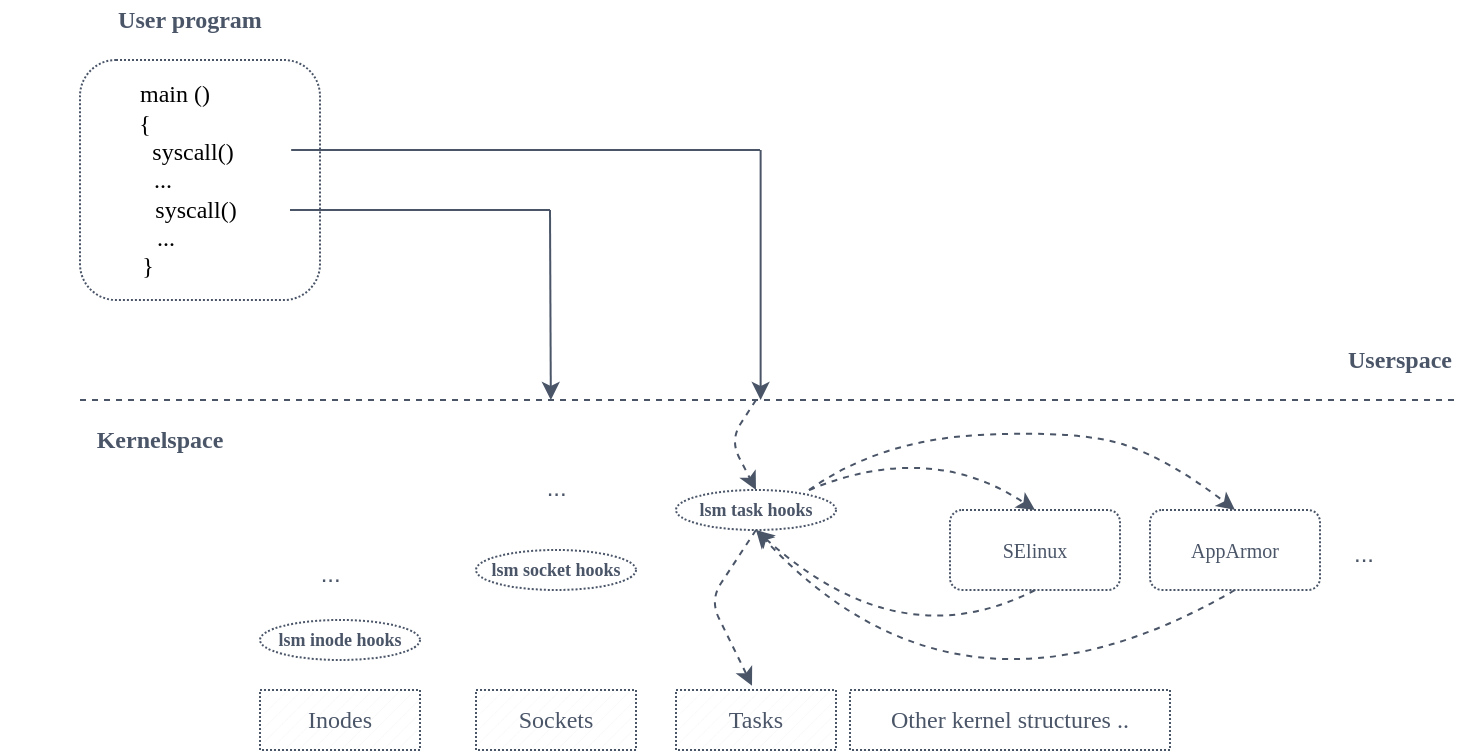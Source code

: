 <mxfile version="13.7.4" type="google"><diagram id="0brpkZwbTc6vf-aFSqWg" name="Page-1"><mxGraphModel dx="1038" dy="548" grid="1" gridSize="5" guides="1" tooltips="1" connect="1" arrows="1" fold="1" page="1" pageScale="1" pageWidth="827" pageHeight="1169" math="0" shadow="0"><root><mxCell id="0"/><mxCell id="1" parent="0"/><mxCell id="gxxLXzPuCB86WvynxpCM-1" value="" style="endArrow=none;dashed=1;html=1;strokeColor=#4a5568;fontColor=#4A5568;" edge="1" parent="1"><mxGeometry width="50" height="50" relative="1" as="geometry"><mxPoint x="50" y="260" as="sourcePoint"/><mxPoint x="740" y="260" as="targetPoint"/></mxGeometry></mxCell><mxCell id="gxxLXzPuCB86WvynxpCM-2" value="&lt;b&gt;Userspace&lt;/b&gt;" style="text;html=1;fillColor=none;align=center;verticalAlign=middle;whiteSpace=wrap;rounded=0;fontFamily=Maven Pro;fontSource=https%3A%2F%2Ffonts.googleapis.com%2Fcss%3Ffamily%3DMaven%2BPro;fontColor=#4A5568;" vertex="1" parent="1"><mxGeometry x="690" y="230" width="40" height="20" as="geometry"/></mxCell><mxCell id="gxxLXzPuCB86WvynxpCM-3" value="&lt;b&gt;Kernelspace&lt;/b&gt;" style="text;html=1;fillColor=none;align=center;verticalAlign=middle;whiteSpace=wrap;rounded=0;fontFamily=Maven Pro;fontSource=https%3A%2F%2Ffonts.googleapis.com%2Fcss%3Ffamily%3DMaven%2BPro;fontColor=#4A5568;" vertex="1" parent="1"><mxGeometry x="70" y="270" width="40" height="20" as="geometry"/></mxCell><mxCell id="gxxLXzPuCB86WvynxpCM-4" value="" style="rounded=1;whiteSpace=wrap;html=1;fillColor=none;dashed=1;dashPattern=1 1;strokeColor=#4a5568;fontColor=#4A5568;" vertex="1" parent="1"><mxGeometry x="50" y="90" width="120" height="120" as="geometry"/></mxCell><mxCell id="gxxLXzPuCB86WvynxpCM-5" value="&amp;nbsp; &amp;nbsp; &amp;nbsp; &amp;nbsp; &amp;nbsp; main ()&lt;br&gt;{&lt;br&gt;&amp;nbsp; &amp;nbsp; &amp;nbsp; &amp;nbsp; &amp;nbsp; &amp;nbsp; &amp;nbsp; &amp;nbsp; syscall()&lt;br&gt;&amp;nbsp; &amp;nbsp; &amp;nbsp; ...&lt;br&gt;&amp;nbsp; &amp;nbsp; &amp;nbsp; &amp;nbsp; &amp;nbsp; &amp;nbsp; &amp;nbsp; &amp;nbsp; &amp;nbsp;syscall()&lt;br&gt;&amp;nbsp; &amp;nbsp; &amp;nbsp; &amp;nbsp;...&lt;br&gt;&amp;nbsp;}" style="text;html=1;fillColor=none;align=center;verticalAlign=middle;whiteSpace=wrap;rounded=0;dashed=1;dashPattern=1 1;fontFamily=Maven Pro;fontSource=https%3A%2F%2Ffonts.googleapis.com%2Fcss%3Ffamily%3DMaven%2BPro;labelBackgroundColor=none;" vertex="1" parent="1"><mxGeometry x="10" y="80" width="145" height="140" as="geometry"/></mxCell><mxCell id="gxxLXzPuCB86WvynxpCM-6" value="" style="verticalLabelPosition=bottom;verticalAlign=top;html=1;shape=mxgraph.basic.patternFillRect;fillStyle=diag;step=5;fillStrokeWidth=0.2;fillStrokeColor=#dddddd;dashed=1;dashPattern=1 1;fillColor=none;strokeColor=#4a5568;fontColor=#4A5568;" vertex="1" parent="1"><mxGeometry x="140" y="405" width="80" height="30" as="geometry"/></mxCell><mxCell id="gxxLXzPuCB86WvynxpCM-7" value="" style="verticalLabelPosition=bottom;verticalAlign=top;html=1;shape=mxgraph.basic.patternFillRect;fillStyle=diag;step=5;fillStrokeWidth=0.2;fillStrokeColor=#dddddd;dashed=1;dashPattern=1 1;fillColor=none;strokeColor=#4a5568;fontColor=#4A5568;" vertex="1" parent="1"><mxGeometry x="248" y="405" width="80" height="30" as="geometry"/></mxCell><mxCell id="gxxLXzPuCB86WvynxpCM-8" value="" style="verticalLabelPosition=bottom;verticalAlign=top;html=1;shape=mxgraph.basic.patternFillRect;fillStyle=diag;step=5;fillStrokeWidth=0.2;fillStrokeColor=#dddddd;dashed=1;dashPattern=1 1;fillColor=none;strokeColor=#4a5568;fontColor=#4A5568;" vertex="1" parent="1"><mxGeometry x="348" y="405" width="80" height="30" as="geometry"/></mxCell><mxCell id="gxxLXzPuCB86WvynxpCM-10" value="Inodes" style="text;html=1;fillColor=none;align=center;verticalAlign=middle;whiteSpace=wrap;rounded=0;dashed=1;dashPattern=1 1;fontFamily=Maven Pro;fontSource=https%3A%2F%2Ffonts.googleapis.com%2Fcss%3Ffamily%3DMaven%2BPro;strokeColor=#4a5568;fontColor=#4A5568;" vertex="1" parent="1"><mxGeometry x="140" y="405" width="80" height="30" as="geometry"/></mxCell><mxCell id="gxxLXzPuCB86WvynxpCM-11" value="Sockets" style="text;html=1;fillColor=none;align=center;verticalAlign=middle;whiteSpace=wrap;rounded=0;dashed=1;dashPattern=1 1;fontFamily=Maven Pro;fontSource=https%3A%2F%2Ffonts.googleapis.com%2Fcss%3Ffamily%3DMaven%2BPro;strokeColor=#4a5568;fontColor=#4A5568;" vertex="1" parent="1"><mxGeometry x="248" y="405" width="80" height="30" as="geometry"/></mxCell><mxCell id="gxxLXzPuCB86WvynxpCM-12" value="Tasks" style="text;html=1;fillColor=none;align=center;verticalAlign=middle;whiteSpace=wrap;rounded=0;dashed=1;dashPattern=1 1;fontFamily=Maven Pro;fontSource=https%3A%2F%2Ffonts.googleapis.com%2Fcss%3Ffamily%3DMaven%2BPro;strokeColor=#4a5568;fontColor=#4A5568;" vertex="1" parent="1"><mxGeometry x="348" y="405" width="80" height="30" as="geometry"/></mxCell><mxCell id="gxxLXzPuCB86WvynxpCM-13" value="Other kernel structures .." style="text;html=1;fillColor=none;align=center;verticalAlign=middle;whiteSpace=wrap;rounded=0;dashed=1;dashPattern=1 1;fontFamily=Maven Pro;fontSource=https%3A%2F%2Ffonts.googleapis.com%2Fcss%3Ffamily%3DMaven%2BPro;strokeColor=#4a5568;fontColor=#4A5568;" vertex="1" parent="1"><mxGeometry x="435" y="405" width="160" height="30" as="geometry"/></mxCell><mxCell id="gxxLXzPuCB86WvynxpCM-14" value="" style="ellipse;whiteSpace=wrap;html=1;dashed=1;dashPattern=1 1;fillColor=none;strokeColor=#4a5568;fontColor=#4A5568;" vertex="1" parent="1"><mxGeometry x="140" y="370" width="80" height="20" as="geometry"/></mxCell><mxCell id="gxxLXzPuCB86WvynxpCM-15" value="" style="ellipse;whiteSpace=wrap;html=1;dashed=1;dashPattern=1 1;fillColor=none;strokeColor=#4a5568;fontColor=#4A5568;" vertex="1" parent="1"><mxGeometry x="248" y="335" width="80" height="20" as="geometry"/></mxCell><mxCell id="gxxLXzPuCB86WvynxpCM-16" value="" style="ellipse;whiteSpace=wrap;html=1;dashed=1;dashPattern=1 1;fillColor=none;strokeColor=#4a5568;fontColor=#4A5568;" vertex="1" parent="1"><mxGeometry x="348" y="305" width="80" height="20" as="geometry"/></mxCell><mxCell id="gxxLXzPuCB86WvynxpCM-17" value="lsm inode hooks" style="text;html=1;fillColor=none;align=center;verticalAlign=middle;whiteSpace=wrap;rounded=0;dashed=1;dashPattern=1 1;fontSize=9;fontFamily=Maven Pro;fontSource=https%3A%2F%2Ffonts.googleapis.com%2Fcss%3Ffamily%3DMaven%2BPro;fontStyle=1;fontColor=#4A5568;" vertex="1" parent="1"><mxGeometry x="127" y="370" width="106" height="20" as="geometry"/></mxCell><mxCell id="gxxLXzPuCB86WvynxpCM-18" value="lsm socket hooks" style="text;html=1;fillColor=none;align=center;verticalAlign=middle;whiteSpace=wrap;rounded=0;dashed=1;dashPattern=1 1;fontSize=9;fontFamily=Maven Pro;fontSource=https%3A%2F%2Ffonts.googleapis.com%2Fcss%3Ffamily%3DMaven%2BPro;fontStyle=1;fontColor=#4A5568;" vertex="1" parent="1"><mxGeometry x="235" y="335" width="106" height="20" as="geometry"/></mxCell><mxCell id="gxxLXzPuCB86WvynxpCM-19" value="lsm task&amp;nbsp;hooks" style="text;html=1;fillColor=none;align=center;verticalAlign=middle;whiteSpace=wrap;rounded=0;dashed=1;dashPattern=1 1;fontSize=9;fontFamily=Maven Pro;fontSource=https%3A%2F%2Ffonts.googleapis.com%2Fcss%3Ffamily%3DMaven%2BPro;fontStyle=1;fontColor=#4A5568;" vertex="1" parent="1"><mxGeometry x="335" y="305" width="106" height="20" as="geometry"/></mxCell><mxCell id="gxxLXzPuCB86WvynxpCM-20" value="&lt;b&gt;User program&lt;/b&gt;" style="text;html=1;fillColor=none;align=center;verticalAlign=middle;whiteSpace=wrap;rounded=0;dashed=1;dashPattern=1 1;fontSize=12;fontFamily=Maven Pro;fontSource=https%3A%2F%2Ffonts.googleapis.com%2Fcss%3Ffamily%3DMaven%2BPro;labelBackgroundColor=none;fontColor=#4A5568;" vertex="1" parent="1"><mxGeometry x="60" y="60" width="90" height="20" as="geometry"/></mxCell><mxCell id="gxxLXzPuCB86WvynxpCM-21" value="" style="endArrow=none;html=1;fontSize=12;exitX=1.004;exitY=0.393;exitDx=0;exitDy=0;exitPerimeter=0;strokeColor=#4a5568;fontColor=#4A5568;" edge="1" parent="1" source="gxxLXzPuCB86WvynxpCM-5"><mxGeometry width="50" height="50" relative="1" as="geometry"><mxPoint x="390" y="290" as="sourcePoint"/><mxPoint x="390" y="135" as="targetPoint"/></mxGeometry></mxCell><mxCell id="gxxLXzPuCB86WvynxpCM-22" value="" style="endArrow=classic;html=1;fontSize=12;strokeColor=#4a5568;fontColor=#4A5568;" edge="1" parent="1"><mxGeometry width="50" height="50" relative="1" as="geometry"><mxPoint x="390.31" y="135" as="sourcePoint"/><mxPoint x="390.31" y="260" as="targetPoint"/></mxGeometry></mxCell><mxCell id="gxxLXzPuCB86WvynxpCM-23" value="" style="endArrow=none;html=1;fontSize=12;exitX=1.004;exitY=0.393;exitDx=0;exitDy=0;exitPerimeter=0;strokeColor=#4a5568;fontColor=#4A5568;" edge="1" parent="1"><mxGeometry width="50" height="50" relative="1" as="geometry"><mxPoint x="155.0" y="165.02" as="sourcePoint"/><mxPoint x="285" y="165" as="targetPoint"/></mxGeometry></mxCell><mxCell id="gxxLXzPuCB86WvynxpCM-24" value="" style="endArrow=classic;html=1;fontSize=12;strokeColor=#4a5568;fontColor=#4A5568;" edge="1" parent="1"><mxGeometry width="50" height="50" relative="1" as="geometry"><mxPoint x="285.0" y="165" as="sourcePoint"/><mxPoint x="285.42" y="260" as="targetPoint"/></mxGeometry></mxCell><mxCell id="gxxLXzPuCB86WvynxpCM-28" value="SElinux" style="rounded=1;whiteSpace=wrap;html=1;dashed=1;dashPattern=1 1;fillColor=none;fontSize=10;fontFamily=Maven Pro;fontSource=https%3A%2F%2Ffonts.googleapis.com%2Fcss%3Ffamily%3DMaven%2BPro;strokeColor=#4a5568;fontColor=#4A5568;" vertex="1" parent="1"><mxGeometry x="485" y="315" width="85" height="40" as="geometry"/></mxCell><mxCell id="gxxLXzPuCB86WvynxpCM-29" value="AppArmor" style="rounded=1;whiteSpace=wrap;html=1;dashed=1;dashPattern=1 1;fillColor=none;fontSize=10;fontFamily=Maven Pro;fontSource=https%3A%2F%2Ffonts.googleapis.com%2Fcss%3Ffamily%3DMaven%2BPro;strokeColor=#4a5568;fontColor=#4A5568;" vertex="1" parent="1"><mxGeometry x="585" y="315" width="85" height="40" as="geometry"/></mxCell><mxCell id="gxxLXzPuCB86WvynxpCM-30" value="&lt;span style=&quot;font-family: helvetica; font-size: 12px; font-style: normal; font-weight: 400; letter-spacing: normal; text-align: center; text-indent: 0px; text-transform: none; word-spacing: 0px; display: inline; float: none;&quot;&gt;...&lt;br&gt;&lt;/span&gt;" style="text;whiteSpace=wrap;html=1;fontSize=10;fontFamily=Maven Pro;fontSource=https%3A%2F%2Ffonts.googleapis.com%2Fcss%3Ffamily%3DMaven%2BPro;fontColor=#4A5568;" vertex="1" parent="1"><mxGeometry x="685" y="322.5" width="50" height="25" as="geometry"/></mxCell><mxCell id="gxxLXzPuCB86WvynxpCM-31" value="" style="endArrow=classic;html=1;fontSize=10;curved=1;entryX=0.5;entryY=0;entryDx=0;entryDy=0;exitX=0.75;exitY=0;exitDx=0;exitDy=0;dashed=1;strokeColor=#4a5568;fontColor=#4A5568;" edge="1" parent="1" source="gxxLXzPuCB86WvynxpCM-19" target="gxxLXzPuCB86WvynxpCM-28"><mxGeometry width="50" height="50" relative="1" as="geometry"><mxPoint x="370" y="340" as="sourcePoint"/><mxPoint x="420" y="290" as="targetPoint"/><Array as="points"><mxPoint x="475" y="280"/></Array></mxGeometry></mxCell><mxCell id="gxxLXzPuCB86WvynxpCM-33" value="" style="endArrow=classic;html=1;fontSize=10;curved=1;entryX=0.5;entryY=0;entryDx=0;entryDy=0;exitX=0.75;exitY=0;exitDx=0;exitDy=0;dashed=1;strokeColor=#4a5568;fontColor=#4A5568;" edge="1" parent="1" source="gxxLXzPuCB86WvynxpCM-19" target="gxxLXzPuCB86WvynxpCM-29"><mxGeometry width="50" height="50" relative="1" as="geometry"><mxPoint x="419.5" y="310" as="sourcePoint"/><mxPoint x="532.5" y="320" as="targetPoint"/><Array as="points"><mxPoint x="450" y="280"/><mxPoint x="550" y="275"/><mxPoint x="595" y="290"/></Array></mxGeometry></mxCell><mxCell id="gxxLXzPuCB86WvynxpCM-41" value="" style="endArrow=classic;html=1;dashed=1;fontSize=10;entryX=0.5;entryY=0;entryDx=0;entryDy=0;strokeColor=#4a5568;fontColor=#4A5568;" edge="1" parent="1" target="gxxLXzPuCB86WvynxpCM-19"><mxGeometry width="50" height="50" relative="1" as="geometry"><mxPoint x="388" y="260" as="sourcePoint"/><mxPoint x="388" y="285" as="targetPoint"/><Array as="points"><mxPoint x="375" y="280"/></Array></mxGeometry></mxCell><mxCell id="gxxLXzPuCB86WvynxpCM-43" value="" style="endArrow=classic;html=1;fontSize=10;curved=1;entryX=0.5;entryY=1;entryDx=0;entryDy=0;exitX=0.5;exitY=1;exitDx=0;exitDy=0;dashed=1;strokeColor=#4a5568;fontColor=#4A5568;" edge="1" parent="1" source="gxxLXzPuCB86WvynxpCM-29" target="gxxLXzPuCB86WvynxpCM-19"><mxGeometry width="50" height="50" relative="1" as="geometry"><mxPoint x="419.5" y="310" as="sourcePoint"/><mxPoint x="532.5" y="320" as="targetPoint"/><Array as="points"><mxPoint x="490" y="435"/></Array></mxGeometry></mxCell><mxCell id="gxxLXzPuCB86WvynxpCM-44" value="" style="endArrow=classic;html=1;fontSize=10;curved=1;entryX=0.5;entryY=1;entryDx=0;entryDy=0;exitX=0.5;exitY=1;exitDx=0;exitDy=0;dashed=1;strokeColor=#4a5568;fontColor=#4A5568;" edge="1" parent="1" source="gxxLXzPuCB86WvynxpCM-28" target="gxxLXzPuCB86WvynxpCM-19"><mxGeometry width="50" height="50" relative="1" as="geometry"><mxPoint x="632.5" y="360" as="sourcePoint"/><mxPoint x="393" y="330" as="targetPoint"/><Array as="points"><mxPoint x="460" y="390"/></Array></mxGeometry></mxCell><mxCell id="gxxLXzPuCB86WvynxpCM-50" value="" style="endArrow=classic;html=1;dashed=1;fontSize=10;entryX=0.475;entryY=-0.072;entryDx=0;entryDy=0;entryPerimeter=0;strokeColor=#4a5568;exitX=0.5;exitY=1;exitDx=0;exitDy=0;fontColor=#4A5568;" edge="1" parent="1" source="gxxLXzPuCB86WvynxpCM-19" target="gxxLXzPuCB86WvynxpCM-12"><mxGeometry width="50" height="50" relative="1" as="geometry"><mxPoint x="385.5" y="355" as="sourcePoint"/><mxPoint x="385.5" y="380" as="targetPoint"/><Array as="points"><mxPoint x="365" y="360"/></Array></mxGeometry></mxCell><mxCell id="gxxLXzPuCB86WvynxpCM-51" value="&lt;span style=&quot;font-family: helvetica; font-size: 12px; font-style: normal; font-weight: 400; letter-spacing: normal; text-align: center; text-indent: 0px; text-transform: none; word-spacing: 0px; display: inline; float: none;&quot;&gt;&amp;nbsp;...&lt;br&gt;&lt;/span&gt;" style="text;whiteSpace=wrap;html=1;fontSize=10;labelBackgroundColor=none;fontColor=#4A5568;" vertex="1" parent="1"><mxGeometry x="278" y="290" width="50" height="25" as="geometry"/></mxCell><mxCell id="gxxLXzPuCB86WvynxpCM-52" value="&lt;span style=&quot;font-family: helvetica; font-size: 12px; font-style: normal; font-weight: 400; letter-spacing: normal; text-align: center; text-indent: 0px; text-transform: none; word-spacing: 0px; display: inline; float: none;&quot;&gt;&amp;nbsp;...&lt;br&gt;&lt;/span&gt;" style="text;whiteSpace=wrap;html=1;fontSize=10;labelBackgroundColor=none;fontColor=#4A5568;" vertex="1" parent="1"><mxGeometry x="165" y="332.5" width="50" height="25" as="geometry"/></mxCell></root></mxGraphModel></diagram></mxfile>